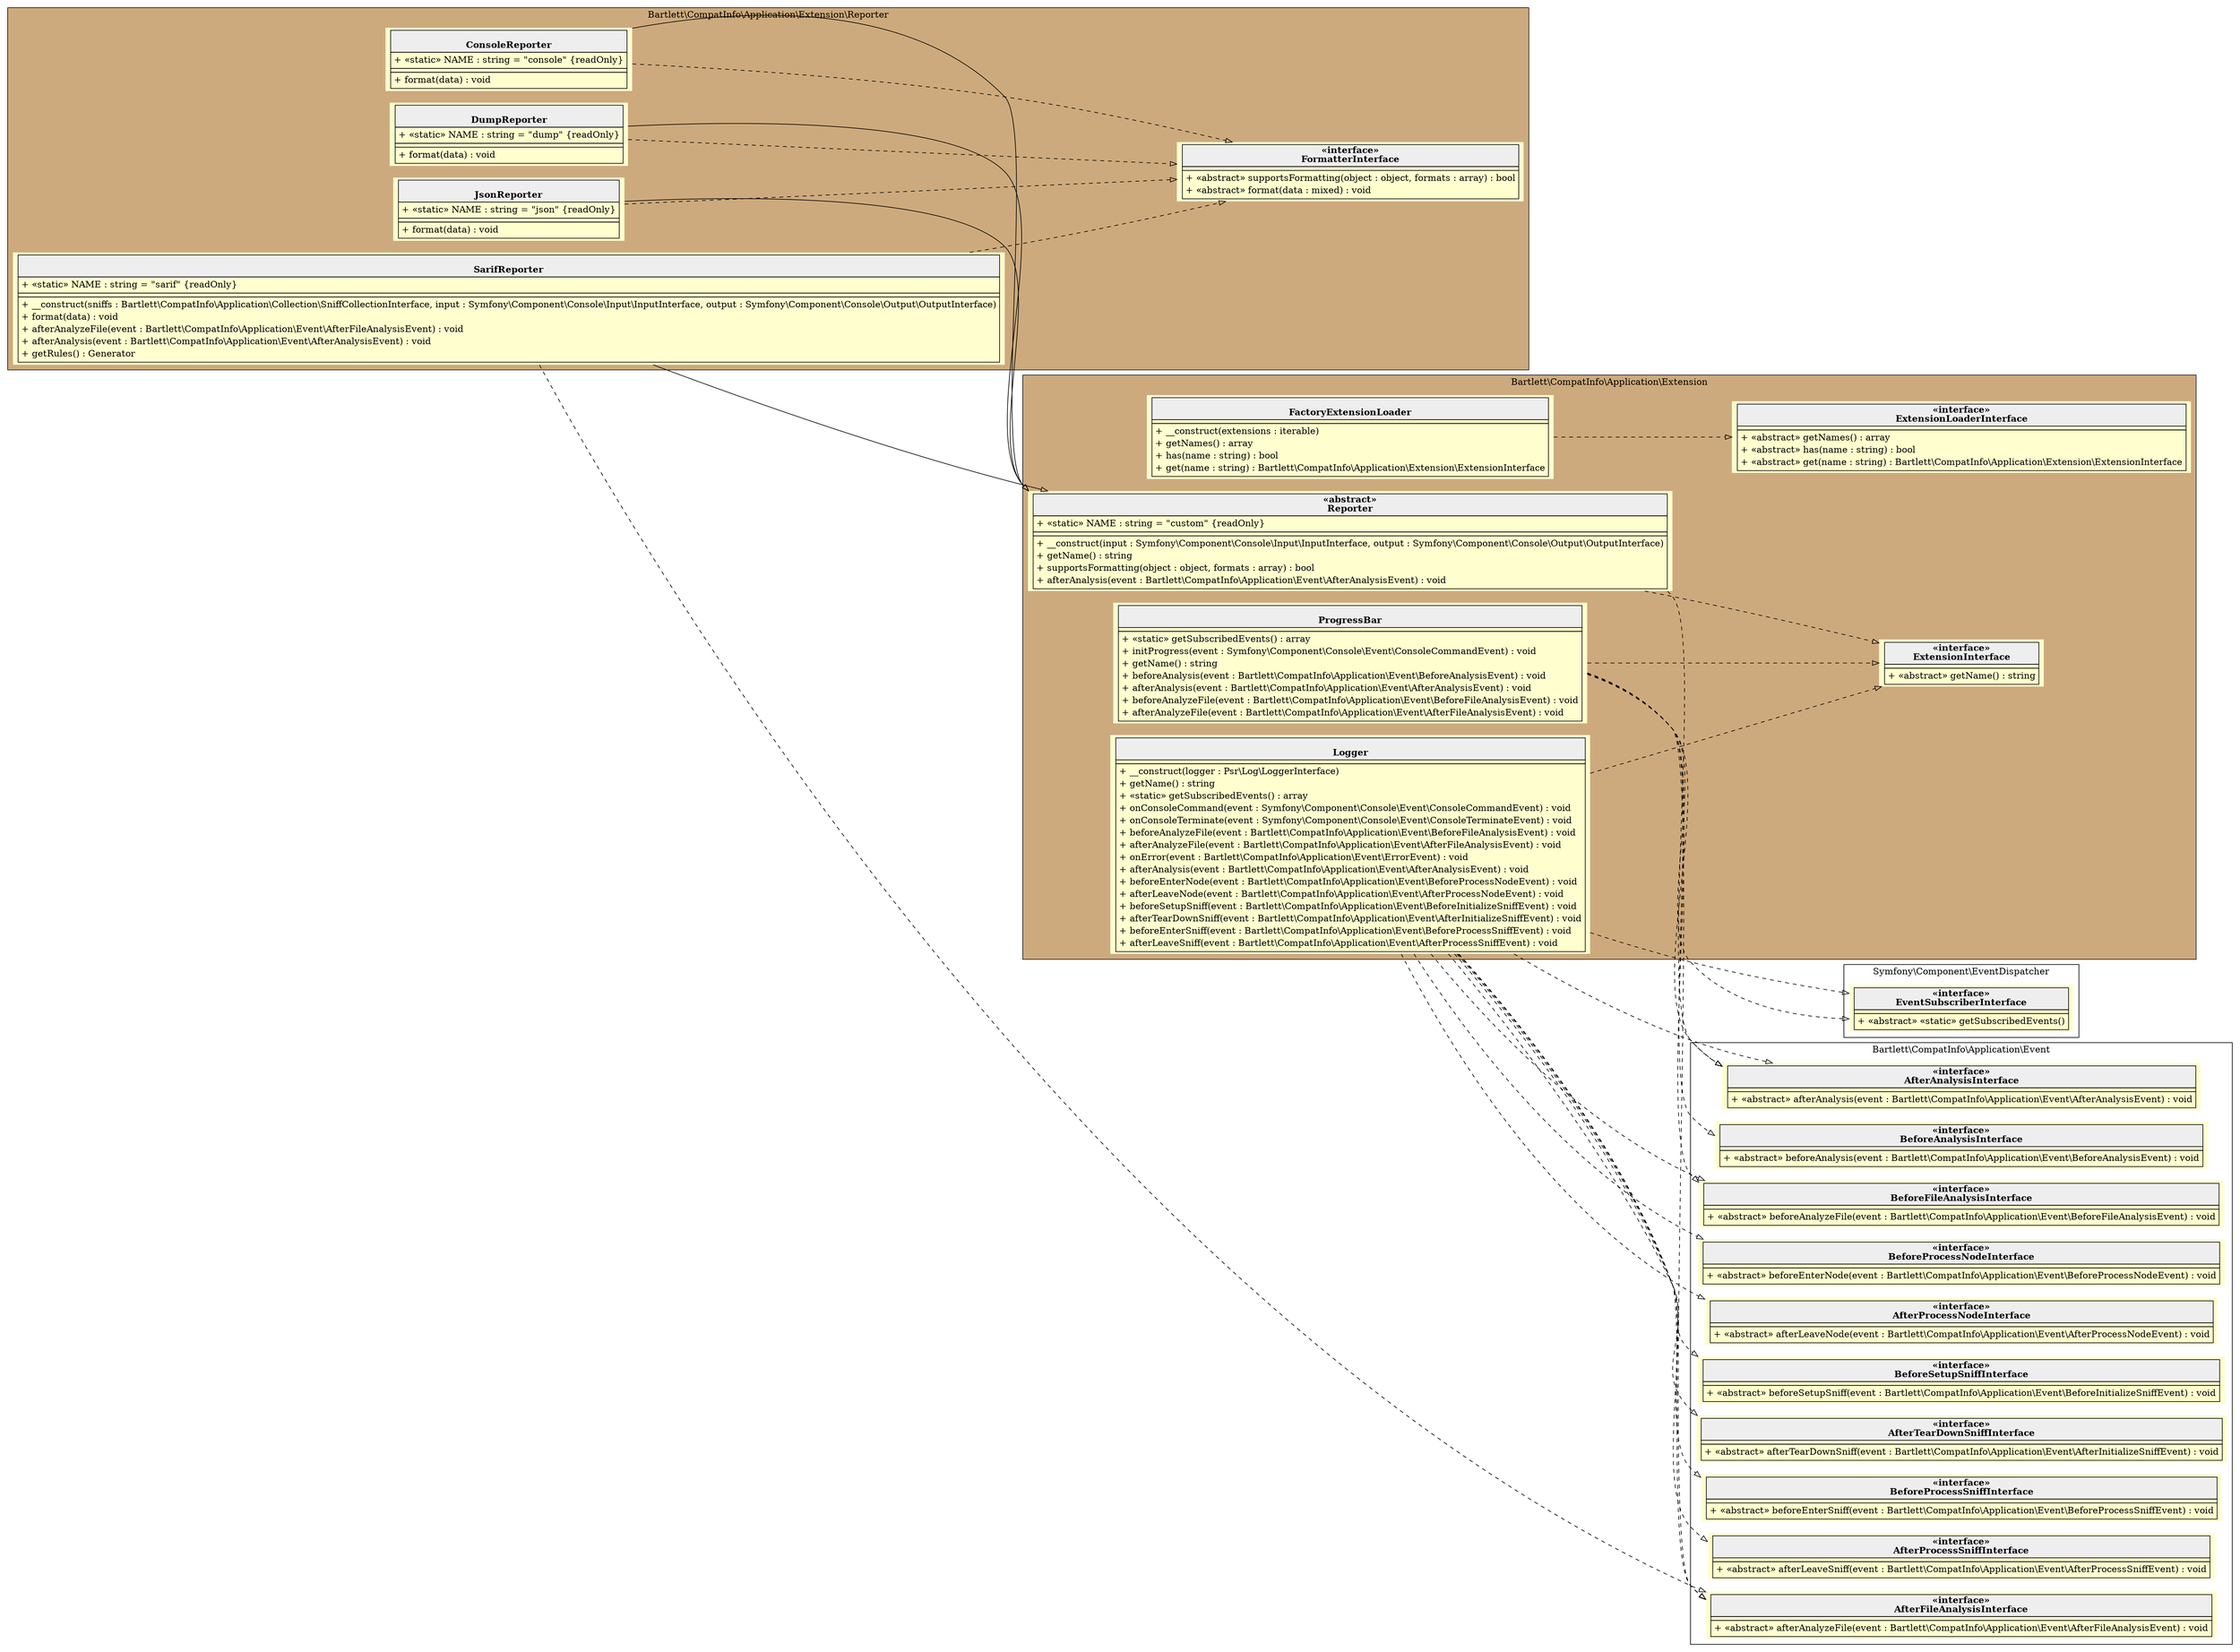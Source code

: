 digraph {
  graph [rankdir="LR" bgcolor="transparent"]
  node [fillcolor="#FEFECE" style="filled"]
  subgraph cluster_0 {
    graph [bgcolor="burlywood3"]
    label = "Bartlett\\CompatInfo\\Application\\Extension\\Reporter"
    "Bartlett\\CompatInfo\\Application\\Extension\\Reporter\\ConsoleReporter" [shape="none" label=<
<table cellspacing="0" border="0" cellborder="1">
    <tr><td bgcolor="#eeeeee"><b><br/>ConsoleReporter</b></td></tr>
    <tr><td><table border="0" cellspacing="0" cellpadding="2">
    <tr><td align="left">+ «static» NAME : string = "console" {readOnly}</td></tr>
</table></td></tr>
    <tr><td></td></tr>
    <tr><td><table border="0" cellspacing="0" cellpadding="2">
    <tr><td align="left">+ format(data) : void</td></tr>
</table></td></tr>
</table>>]
    "Bartlett\\CompatInfo\\Application\\Extension\\Reporter\\FormatterInterface" [shape="none" label=<
<table cellspacing="0" border="0" cellborder="1">
    <tr><td bgcolor="#eeeeee"><b>«interface»<br/>FormatterInterface</b></td></tr>
    <tr><td></td></tr>
    <tr><td><table border="0" cellspacing="0" cellpadding="2">
    <tr><td align="left">+ «abstract» supportsFormatting(object : object, formats : array) : bool</td></tr>
    <tr><td align="left">+ «abstract» format(data : mixed) : void</td></tr>
</table></td></tr>
</table>>]
    "Bartlett\\CompatInfo\\Application\\Extension\\Reporter\\DumpReporter" [shape="none" label=<
<table cellspacing="0" border="0" cellborder="1">
    <tr><td bgcolor="#eeeeee"><b><br/>DumpReporter</b></td></tr>
    <tr><td><table border="0" cellspacing="0" cellpadding="2">
    <tr><td align="left">+ «static» NAME : string = "dump" {readOnly}</td></tr>
</table></td></tr>
    <tr><td></td></tr>
    <tr><td><table border="0" cellspacing="0" cellpadding="2">
    <tr><td align="left">+ format(data) : void</td></tr>
</table></td></tr>
</table>>]
    "Bartlett\\CompatInfo\\Application\\Extension\\Reporter\\JsonReporter" [shape="none" label=<
<table cellspacing="0" border="0" cellborder="1">
    <tr><td bgcolor="#eeeeee"><b><br/>JsonReporter</b></td></tr>
    <tr><td><table border="0" cellspacing="0" cellpadding="2">
    <tr><td align="left">+ «static» NAME : string = "json" {readOnly}</td></tr>
</table></td></tr>
    <tr><td></td></tr>
    <tr><td><table border="0" cellspacing="0" cellpadding="2">
    <tr><td align="left">+ format(data) : void</td></tr>
</table></td></tr>
</table>>]
    "Bartlett\\CompatInfo\\Application\\Extension\\Reporter\\SarifReporter" [shape="none" label=<
<table cellspacing="0" border="0" cellborder="1">
    <tr><td bgcolor="#eeeeee"><b><br/>SarifReporter</b></td></tr>
    <tr><td><table border="0" cellspacing="0" cellpadding="2">
    <tr><td align="left">+ «static» NAME : string = "sarif" {readOnly}</td></tr>
</table></td></tr>
    <tr><td></td></tr>
    <tr><td><table border="0" cellspacing="0" cellpadding="2">
    <tr><td align="left">+ __construct(sniffs : Bartlett\\CompatInfo\\Application\\Collection\\SniffCollectionInterface, input : Symfony\\Component\\Console\\Input\\InputInterface, output : Symfony\\Component\\Console\\Output\\OutputInterface)</td></tr>
    <tr><td align="left">+ format(data) : void</td></tr>
    <tr><td align="left">+ afterAnalyzeFile(event : Bartlett\\CompatInfo\\Application\\Event\\AfterFileAnalysisEvent) : void</td></tr>
    <tr><td align="left">+ afterAnalysis(event : Bartlett\\CompatInfo\\Application\\Event\\AfterAnalysisEvent) : void</td></tr>
    <tr><td align="left">+ getRules() : Generator</td></tr>
</table></td></tr>
</table>>]
  }
  subgraph cluster_1 {
    graph [bgcolor="burlywood3"]
    label = "Bartlett\\CompatInfo\\Application\\Extension"
    "Bartlett\\CompatInfo\\Application\\Extension\\Reporter" [shape="none" label=<
<table cellspacing="0" border="0" cellborder="1">
    <tr><td bgcolor="#eeeeee"><b>«abstract»<br/>Reporter</b></td></tr>
    <tr><td><table border="0" cellspacing="0" cellpadding="2">
    <tr><td align="left">+ «static» NAME : string = "custom" {readOnly}</td></tr>
</table></td></tr>
    <tr><td></td></tr>
    <tr><td><table border="0" cellspacing="0" cellpadding="2">
    <tr><td align="left">+ __construct(input : Symfony\\Component\\Console\\Input\\InputInterface, output : Symfony\\Component\\Console\\Output\\OutputInterface)</td></tr>
    <tr><td align="left">+ getName() : string</td></tr>
    <tr><td align="left">+ supportsFormatting(object : object, formats : array) : bool</td></tr>
    <tr><td align="left">+ afterAnalysis(event : Bartlett\\CompatInfo\\Application\\Event\\AfterAnalysisEvent) : void</td></tr>
</table></td></tr>
</table>>]
    "Bartlett\\CompatInfo\\Application\\Extension\\ExtensionInterface" [shape="none" label=<
<table cellspacing="0" border="0" cellborder="1">
    <tr><td bgcolor="#eeeeee"><b>«interface»<br/>ExtensionInterface</b></td></tr>
    <tr><td></td></tr>
    <tr><td><table border="0" cellspacing="0" cellpadding="2">
    <tr><td align="left">+ «abstract» getName() : string</td></tr>
</table></td></tr>
</table>>]
    "Bartlett\\CompatInfo\\Application\\Extension\\ExtensionLoaderInterface" [shape="none" label=<
<table cellspacing="0" border="0" cellborder="1">
    <tr><td bgcolor="#eeeeee"><b>«interface»<br/>ExtensionLoaderInterface</b></td></tr>
    <tr><td></td></tr>
    <tr><td><table border="0" cellspacing="0" cellpadding="2">
    <tr><td align="left">+ «abstract» getNames() : array</td></tr>
    <tr><td align="left">+ «abstract» has(name : string) : bool</td></tr>
    <tr><td align="left">+ «abstract» get(name : string) : Bartlett\\CompatInfo\\Application\\Extension\\ExtensionInterface</td></tr>
</table></td></tr>
</table>>]
    "Bartlett\\CompatInfo\\Application\\Extension\\FactoryExtensionLoader" [shape="none" label=<
<table cellspacing="0" border="0" cellborder="1">
    <tr><td bgcolor="#eeeeee"><b><br/>FactoryExtensionLoader</b></td></tr>
    <tr><td></td></tr>
    <tr><td><table border="0" cellspacing="0" cellpadding="2">
    <tr><td align="left">+ __construct(extensions : iterable)</td></tr>
    <tr><td align="left">+ getNames() : array</td></tr>
    <tr><td align="left">+ has(name : string) : bool</td></tr>
    <tr><td align="left">+ get(name : string) : Bartlett\\CompatInfo\\Application\\Extension\\ExtensionInterface</td></tr>
</table></td></tr>
</table>>]
    "Bartlett\\CompatInfo\\Application\\Extension\\Logger" [shape="none" label=<
<table cellspacing="0" border="0" cellborder="1">
    <tr><td bgcolor="#eeeeee"><b><br/>Logger</b></td></tr>
    <tr><td></td></tr>
    <tr><td><table border="0" cellspacing="0" cellpadding="2">
    <tr><td align="left">+ __construct(logger : Psr\\Log\\LoggerInterface)</td></tr>
    <tr><td align="left">+ getName() : string</td></tr>
    <tr><td align="left">+ «static» getSubscribedEvents() : array</td></tr>
    <tr><td align="left">+ onConsoleCommand(event : Symfony\\Component\\Console\\Event\\ConsoleCommandEvent) : void</td></tr>
    <tr><td align="left">+ onConsoleTerminate(event : Symfony\\Component\\Console\\Event\\ConsoleTerminateEvent) : void</td></tr>
    <tr><td align="left">+ beforeAnalyzeFile(event : Bartlett\\CompatInfo\\Application\\Event\\BeforeFileAnalysisEvent) : void</td></tr>
    <tr><td align="left">+ afterAnalyzeFile(event : Bartlett\\CompatInfo\\Application\\Event\\AfterFileAnalysisEvent) : void</td></tr>
    <tr><td align="left">+ onError(event : Bartlett\\CompatInfo\\Application\\Event\\ErrorEvent) : void</td></tr>
    <tr><td align="left">+ afterAnalysis(event : Bartlett\\CompatInfo\\Application\\Event\\AfterAnalysisEvent) : void</td></tr>
    <tr><td align="left">+ beforeEnterNode(event : Bartlett\\CompatInfo\\Application\\Event\\BeforeProcessNodeEvent) : void</td></tr>
    <tr><td align="left">+ afterLeaveNode(event : Bartlett\\CompatInfo\\Application\\Event\\AfterProcessNodeEvent) : void</td></tr>
    <tr><td align="left">+ beforeSetupSniff(event : Bartlett\\CompatInfo\\Application\\Event\\BeforeInitializeSniffEvent) : void</td></tr>
    <tr><td align="left">+ afterTearDownSniff(event : Bartlett\\CompatInfo\\Application\\Event\\AfterInitializeSniffEvent) : void</td></tr>
    <tr><td align="left">+ beforeEnterSniff(event : Bartlett\\CompatInfo\\Application\\Event\\BeforeProcessSniffEvent) : void</td></tr>
    <tr><td align="left">+ afterLeaveSniff(event : Bartlett\\CompatInfo\\Application\\Event\\AfterProcessSniffEvent) : void</td></tr>
</table></td></tr>
</table>>]
    "Bartlett\\CompatInfo\\Application\\Extension\\ProgressBar" [shape="none" label=<
<table cellspacing="0" border="0" cellborder="1">
    <tr><td bgcolor="#eeeeee"><b><br/>ProgressBar</b></td></tr>
    <tr><td></td></tr>
    <tr><td><table border="0" cellspacing="0" cellpadding="2">
    <tr><td align="left">+ «static» getSubscribedEvents() : array</td></tr>
    <tr><td align="left">+ initProgress(event : Symfony\\Component\\Console\\Event\\ConsoleCommandEvent) : void</td></tr>
    <tr><td align="left">+ getName() : string</td></tr>
    <tr><td align="left">+ beforeAnalysis(event : Bartlett\\CompatInfo\\Application\\Event\\BeforeAnalysisEvent) : void</td></tr>
    <tr><td align="left">+ afterAnalysis(event : Bartlett\\CompatInfo\\Application\\Event\\AfterAnalysisEvent) : void</td></tr>
    <tr><td align="left">+ beforeAnalyzeFile(event : Bartlett\\CompatInfo\\Application\\Event\\BeforeFileAnalysisEvent) : void</td></tr>
    <tr><td align="left">+ afterAnalyzeFile(event : Bartlett\\CompatInfo\\Application\\Event\\AfterFileAnalysisEvent) : void</td></tr>
</table></td></tr>
</table>>]
  }
  subgraph cluster_2 {
    label = "Bartlett\\CompatInfo\\Application\\Event"
    "Bartlett\\CompatInfo\\Application\\Event\\AfterAnalysisInterface" [shape="none" label=<
<table cellspacing="0" border="0" cellborder="1">
    <tr><td bgcolor="#eeeeee"><b>«interface»<br/>AfterAnalysisInterface</b></td></tr>
    <tr><td></td></tr>
    <tr><td><table border="0" cellspacing="0" cellpadding="2">
    <tr><td align="left">+ «abstract» afterAnalysis(event : Bartlett\\CompatInfo\\Application\\Event\\AfterAnalysisEvent) : void</td></tr>
</table></td></tr>
</table>>]
    "Bartlett\\CompatInfo\\Application\\Event\\AfterFileAnalysisInterface" [shape="none" label=<
<table cellspacing="0" border="0" cellborder="1">
    <tr><td bgcolor="#eeeeee"><b>«interface»<br/>AfterFileAnalysisInterface</b></td></tr>
    <tr><td></td></tr>
    <tr><td><table border="0" cellspacing="0" cellpadding="2">
    <tr><td align="left">+ «abstract» afterAnalyzeFile(event : Bartlett\\CompatInfo\\Application\\Event\\AfterFileAnalysisEvent) : void</td></tr>
</table></td></tr>
</table>>]
    "Bartlett\\CompatInfo\\Application\\Event\\BeforeFileAnalysisInterface" [shape="none" label=<
<table cellspacing="0" border="0" cellborder="1">
    <tr><td bgcolor="#eeeeee"><b>«interface»<br/>BeforeFileAnalysisInterface</b></td></tr>
    <tr><td></td></tr>
    <tr><td><table border="0" cellspacing="0" cellpadding="2">
    <tr><td align="left">+ «abstract» beforeAnalyzeFile(event : Bartlett\\CompatInfo\\Application\\Event\\BeforeFileAnalysisEvent) : void</td></tr>
</table></td></tr>
</table>>]
    "Bartlett\\CompatInfo\\Application\\Event\\BeforeProcessNodeInterface" [shape="none" label=<
<table cellspacing="0" border="0" cellborder="1">
    <tr><td bgcolor="#eeeeee"><b>«interface»<br/>BeforeProcessNodeInterface</b></td></tr>
    <tr><td></td></tr>
    <tr><td><table border="0" cellspacing="0" cellpadding="2">
    <tr><td align="left">+ «abstract» beforeEnterNode(event : Bartlett\\CompatInfo\\Application\\Event\\BeforeProcessNodeEvent) : void</td></tr>
</table></td></tr>
</table>>]
    "Bartlett\\CompatInfo\\Application\\Event\\AfterProcessNodeInterface" [shape="none" label=<
<table cellspacing="0" border="0" cellborder="1">
    <tr><td bgcolor="#eeeeee"><b>«interface»<br/>AfterProcessNodeInterface</b></td></tr>
    <tr><td></td></tr>
    <tr><td><table border="0" cellspacing="0" cellpadding="2">
    <tr><td align="left">+ «abstract» afterLeaveNode(event : Bartlett\\CompatInfo\\Application\\Event\\AfterProcessNodeEvent) : void</td></tr>
</table></td></tr>
</table>>]
    "Bartlett\\CompatInfo\\Application\\Event\\BeforeSetupSniffInterface" [shape="none" label=<
<table cellspacing="0" border="0" cellborder="1">
    <tr><td bgcolor="#eeeeee"><b>«interface»<br/>BeforeSetupSniffInterface</b></td></tr>
    <tr><td></td></tr>
    <tr><td><table border="0" cellspacing="0" cellpadding="2">
    <tr><td align="left">+ «abstract» beforeSetupSniff(event : Bartlett\\CompatInfo\\Application\\Event\\BeforeInitializeSniffEvent) : void</td></tr>
</table></td></tr>
</table>>]
    "Bartlett\\CompatInfo\\Application\\Event\\AfterTearDownSniffInterface" [shape="none" label=<
<table cellspacing="0" border="0" cellborder="1">
    <tr><td bgcolor="#eeeeee"><b>«interface»<br/>AfterTearDownSniffInterface</b></td></tr>
    <tr><td></td></tr>
    <tr><td><table border="0" cellspacing="0" cellpadding="2">
    <tr><td align="left">+ «abstract» afterTearDownSniff(event : Bartlett\\CompatInfo\\Application\\Event\\AfterInitializeSniffEvent) : void</td></tr>
</table></td></tr>
</table>>]
    "Bartlett\\CompatInfo\\Application\\Event\\BeforeProcessSniffInterface" [shape="none" label=<
<table cellspacing="0" border="0" cellborder="1">
    <tr><td bgcolor="#eeeeee"><b>«interface»<br/>BeforeProcessSniffInterface</b></td></tr>
    <tr><td></td></tr>
    <tr><td><table border="0" cellspacing="0" cellpadding="2">
    <tr><td align="left">+ «abstract» beforeEnterSniff(event : Bartlett\\CompatInfo\\Application\\Event\\BeforeProcessSniffEvent) : void</td></tr>
</table></td></tr>
</table>>]
    "Bartlett\\CompatInfo\\Application\\Event\\AfterProcessSniffInterface" [shape="none" label=<
<table cellspacing="0" border="0" cellborder="1">
    <tr><td bgcolor="#eeeeee"><b>«interface»<br/>AfterProcessSniffInterface</b></td></tr>
    <tr><td></td></tr>
    <tr><td><table border="0" cellspacing="0" cellpadding="2">
    <tr><td align="left">+ «abstract» afterLeaveSniff(event : Bartlett\\CompatInfo\\Application\\Event\\AfterProcessSniffEvent) : void</td></tr>
</table></td></tr>
</table>>]
    "Bartlett\\CompatInfo\\Application\\Event\\BeforeAnalysisInterface" [shape="none" label=<
<table cellspacing="0" border="0" cellborder="1">
    <tr><td bgcolor="#eeeeee"><b>«interface»<br/>BeforeAnalysisInterface</b></td></tr>
    <tr><td></td></tr>
    <tr><td><table border="0" cellspacing="0" cellpadding="2">
    <tr><td align="left">+ «abstract» beforeAnalysis(event : Bartlett\\CompatInfo\\Application\\Event\\BeforeAnalysisEvent) : void</td></tr>
</table></td></tr>
</table>>]
  }
  subgraph cluster_3 {
    label = "Symfony\\Component\\EventDispatcher"
    "Symfony\\Component\\EventDispatcher\\EventSubscriberInterface" [shape="none" label=<
<table cellspacing="0" border="0" cellborder="1">
    <tr><td bgcolor="#eeeeee"><b>«interface»<br/>EventSubscriberInterface</b></td></tr>
    <tr><td></td></tr>
    <tr><td><table border="0" cellspacing="0" cellpadding="2">
    <tr><td align="left">+ «abstract» «static» getSubscribedEvents()</td></tr>
</table></td></tr>
</table>>]
  }
  "Bartlett\\CompatInfo\\Application\\Extension\\Reporter" -> "Bartlett\\CompatInfo\\Application\\Extension\\ExtensionInterface" [arrowhead="empty" style="dashed"]
  "Bartlett\\CompatInfo\\Application\\Extension\\Reporter" -> "Bartlett\\CompatInfo\\Application\\Event\\AfterAnalysisInterface" [arrowhead="empty" style="dashed"]
  "Bartlett\\CompatInfo\\Application\\Extension\\Reporter\\ConsoleReporter" -> "Bartlett\\CompatInfo\\Application\\Extension\\Reporter" [arrowhead="empty" style="filled"]
  "Bartlett\\CompatInfo\\Application\\Extension\\Reporter\\ConsoleReporter" -> "Bartlett\\CompatInfo\\Application\\Extension\\Reporter\\FormatterInterface" [arrowhead="empty" style="dashed"]
  "Bartlett\\CompatInfo\\Application\\Extension\\Reporter\\DumpReporter" -> "Bartlett\\CompatInfo\\Application\\Extension\\Reporter" [arrowhead="empty" style="filled"]
  "Bartlett\\CompatInfo\\Application\\Extension\\Reporter\\DumpReporter" -> "Bartlett\\CompatInfo\\Application\\Extension\\Reporter\\FormatterInterface" [arrowhead="empty" style="dashed"]
  "Bartlett\\CompatInfo\\Application\\Extension\\Reporter\\JsonReporter" -> "Bartlett\\CompatInfo\\Application\\Extension\\Reporter" [arrowhead="empty" style="filled"]
  "Bartlett\\CompatInfo\\Application\\Extension\\Reporter\\JsonReporter" -> "Bartlett\\CompatInfo\\Application\\Extension\\Reporter\\FormatterInterface" [arrowhead="empty" style="dashed"]
  "Bartlett\\CompatInfo\\Application\\Extension\\Reporter\\SarifReporter" -> "Bartlett\\CompatInfo\\Application\\Extension\\Reporter" [arrowhead="empty" style="filled"]
  "Bartlett\\CompatInfo\\Application\\Extension\\Reporter\\SarifReporter" -> "Bartlett\\CompatInfo\\Application\\Extension\\Reporter\\FormatterInterface" [arrowhead="empty" style="dashed"]
  "Bartlett\\CompatInfo\\Application\\Extension\\Reporter\\SarifReporter" -> "Bartlett\\CompatInfo\\Application\\Event\\AfterFileAnalysisInterface" [arrowhead="empty" style="dashed"]
  "Bartlett\\CompatInfo\\Application\\Extension\\FactoryExtensionLoader" -> "Bartlett\\CompatInfo\\Application\\Extension\\ExtensionLoaderInterface" [arrowhead="empty" style="dashed"]
  "Bartlett\\CompatInfo\\Application\\Extension\\Logger" -> "Bartlett\\CompatInfo\\Application\\Extension\\ExtensionInterface" [arrowhead="empty" style="dashed"]
  "Bartlett\\CompatInfo\\Application\\Extension\\Logger" -> "Bartlett\\CompatInfo\\Application\\Event\\AfterAnalysisInterface" [arrowhead="empty" style="dashed"]
  "Bartlett\\CompatInfo\\Application\\Extension\\Logger" -> "Bartlett\\CompatInfo\\Application\\Event\\BeforeFileAnalysisInterface" [arrowhead="empty" style="dashed"]
  "Bartlett\\CompatInfo\\Application\\Extension\\Logger" -> "Bartlett\\CompatInfo\\Application\\Event\\AfterFileAnalysisInterface" [arrowhead="empty" style="dashed"]
  "Bartlett\\CompatInfo\\Application\\Extension\\Logger" -> "Bartlett\\CompatInfo\\Application\\Event\\BeforeProcessNodeInterface" [arrowhead="empty" style="dashed"]
  "Bartlett\\CompatInfo\\Application\\Extension\\Logger" -> "Bartlett\\CompatInfo\\Application\\Event\\AfterProcessNodeInterface" [arrowhead="empty" style="dashed"]
  "Bartlett\\CompatInfo\\Application\\Extension\\Logger" -> "Bartlett\\CompatInfo\\Application\\Event\\BeforeSetupSniffInterface" [arrowhead="empty" style="dashed"]
  "Bartlett\\CompatInfo\\Application\\Extension\\Logger" -> "Bartlett\\CompatInfo\\Application\\Event\\AfterTearDownSniffInterface" [arrowhead="empty" style="dashed"]
  "Bartlett\\CompatInfo\\Application\\Extension\\Logger" -> "Bartlett\\CompatInfo\\Application\\Event\\BeforeProcessSniffInterface" [arrowhead="empty" style="dashed"]
  "Bartlett\\CompatInfo\\Application\\Extension\\Logger" -> "Bartlett\\CompatInfo\\Application\\Event\\AfterProcessSniffInterface" [arrowhead="empty" style="dashed"]
  "Bartlett\\CompatInfo\\Application\\Extension\\Logger" -> "Symfony\\Component\\EventDispatcher\\EventSubscriberInterface" [arrowhead="empty" style="dashed"]
  "Bartlett\\CompatInfo\\Application\\Extension\\ProgressBar" -> "Bartlett\\CompatInfo\\Application\\Extension\\ExtensionInterface" [arrowhead="empty" style="dashed"]
  "Bartlett\\CompatInfo\\Application\\Extension\\ProgressBar" -> "Bartlett\\CompatInfo\\Application\\Event\\BeforeAnalysisInterface" [arrowhead="empty" style="dashed"]
  "Bartlett\\CompatInfo\\Application\\Extension\\ProgressBar" -> "Bartlett\\CompatInfo\\Application\\Event\\AfterAnalysisInterface" [arrowhead="empty" style="dashed"]
  "Bartlett\\CompatInfo\\Application\\Extension\\ProgressBar" -> "Bartlett\\CompatInfo\\Application\\Event\\BeforeFileAnalysisInterface" [arrowhead="empty" style="dashed"]
  "Bartlett\\CompatInfo\\Application\\Extension\\ProgressBar" -> "Bartlett\\CompatInfo\\Application\\Event\\AfterFileAnalysisInterface" [arrowhead="empty" style="dashed"]
  "Bartlett\\CompatInfo\\Application\\Extension\\ProgressBar" -> "Symfony\\Component\\EventDispatcher\\EventSubscriberInterface" [arrowhead="empty" style="dashed"]
}
